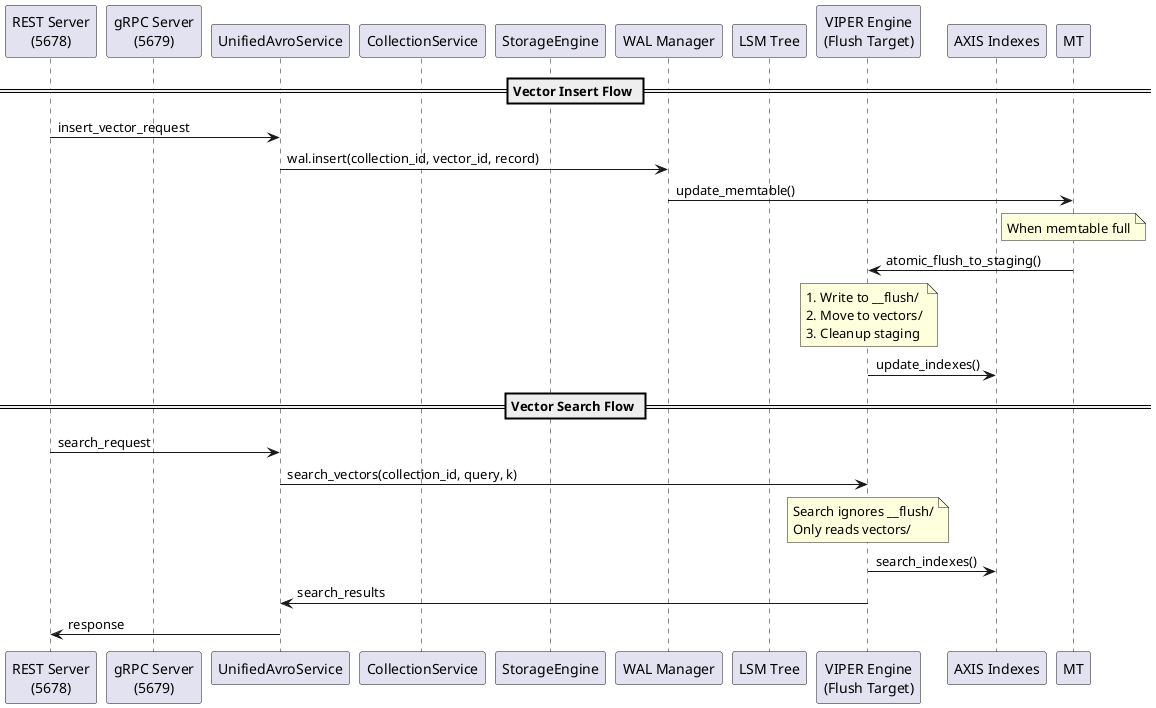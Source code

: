 @startuml ProximaDB_Optimized_Architecture

participant REST as "REST Server\n(5678)"
participant GRPC as "gRPC Server\n(5679)" 
participant UAS as "UnifiedAvroService"
participant CS as "CollectionService"
participant SE as "StorageEngine"
participant WAL as "WAL Manager"
participant LSM as "LSM Tree"
participant VIPER as "VIPER Engine\n(Flush Target)"
participant AXIS as "AXIS Indexes"

== Vector Insert Flow ==
REST -> UAS: insert_vector_request
UAS -> WAL: wal.insert(collection_id, vector_id, record)
WAL -> MT: update_memtable()

note over MT: When memtable full
MT -> VIPER: atomic_flush_to_staging()
note over VIPER: 1. Write to __flush/\n2. Move to vectors/\n3. Cleanup staging
VIPER -> AXIS: update_indexes()

== Vector Search Flow ==
REST -> UAS: search_request
UAS -> VIPER: search_vectors(collection_id, query, k)
note over VIPER: Search ignores __flush/\nOnly reads vectors/
VIPER -> AXIS: search_indexes()
VIPER -> UAS: search_results
UAS -> REST: response

@enduml